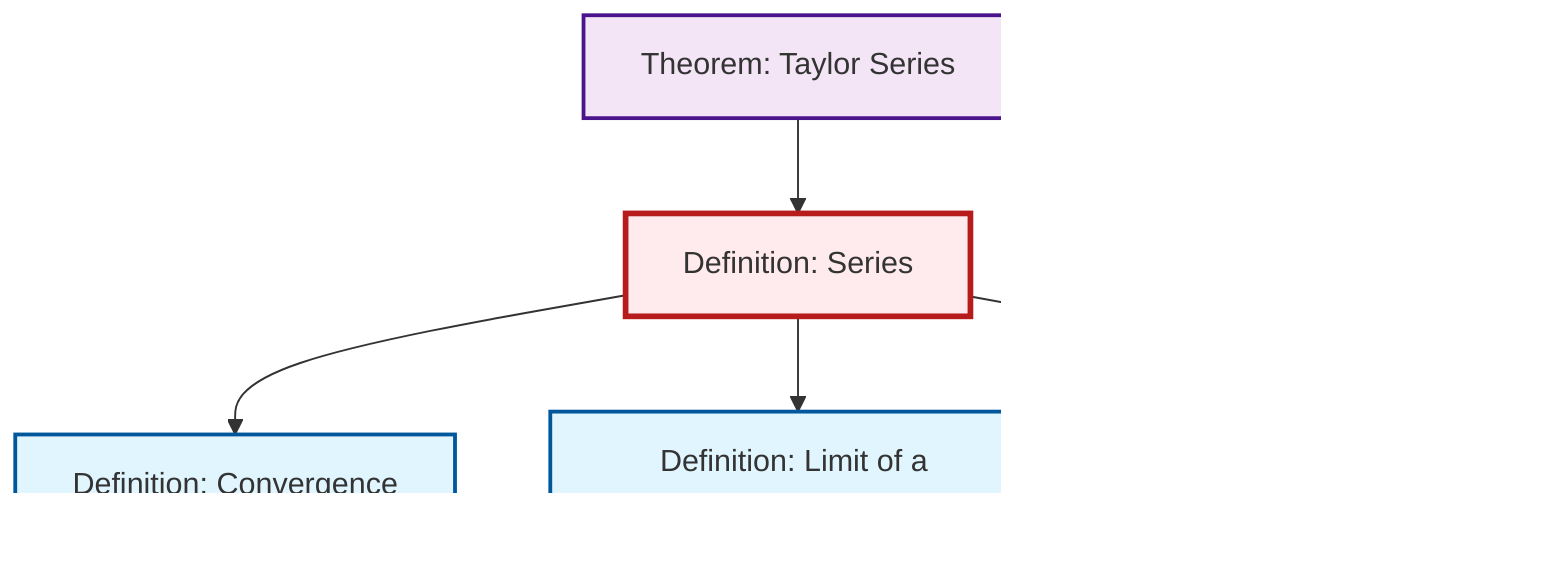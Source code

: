 graph TD
    classDef definition fill:#e1f5fe,stroke:#01579b,stroke-width:2px
    classDef theorem fill:#f3e5f5,stroke:#4a148c,stroke-width:2px
    classDef axiom fill:#fff3e0,stroke:#e65100,stroke-width:2px
    classDef example fill:#e8f5e9,stroke:#1b5e20,stroke-width:2px
    classDef current fill:#ffebee,stroke:#b71c1c,stroke-width:3px
    def-convergence["Definition: Convergence"]:::definition
    thm-taylor-series["Theorem: Taylor Series"]:::theorem
    def-series["Definition: Series"]:::definition
    def-limit["Definition: Limit of a Sequence"]:::definition
    def-sequence["Definition: Sequence"]:::definition
    thm-taylor-series --> def-series
    def-series --> def-convergence
    def-series --> def-limit
    def-series --> def-sequence
    class def-series current